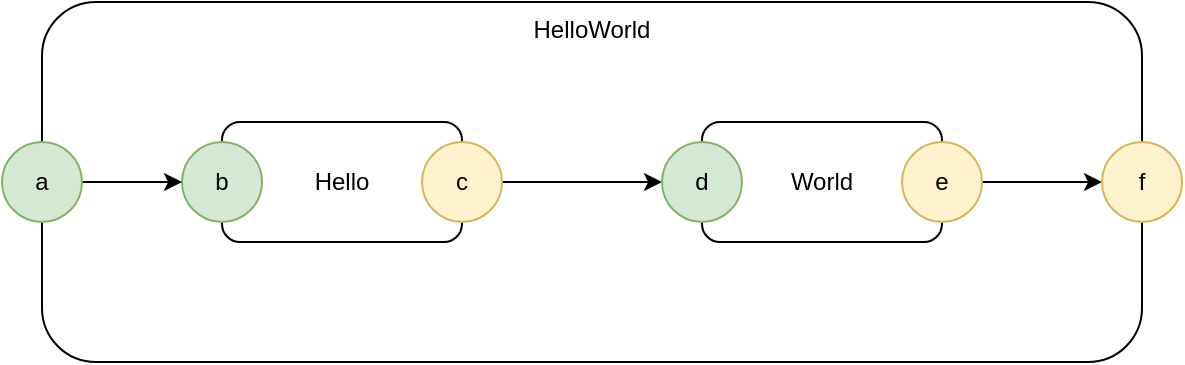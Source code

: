 <mxfile version="14.6.13" type="device" pages="7"><diagram name="Component Diagram" id="jBh9YQemzCaWs-u0Wn2M"><mxGraphModel dx="871" dy="575" grid="1" gridSize="10" guides="1" tooltips="1" connect="1" arrows="1" fold="1" page="1" pageScale="1" pageWidth="1100" pageHeight="850" math="0" shadow="0"><root><mxCell id="QEfI0CTmLn0h1sf1mjp9-0"/><mxCell id="QEfI0CTmLn0h1sf1mjp9-1" parent="QEfI0CTmLn0h1sf1mjp9-0"/><mxCell id="QEfI0CTmLn0h1sf1mjp9-2" value="HelloWorld" style="rounded=1;whiteSpace=wrap;html=1;verticalAlign=top;" vertex="1" parent="QEfI0CTmLn0h1sf1mjp9-1"><mxGeometry x="70" y="100" width="550" height="180" as="geometry"/></mxCell><mxCell id="QEfI0CTmLn0h1sf1mjp9-3" value="Hello" style="rounded=1;whiteSpace=wrap;html=1;" vertex="1" parent="QEfI0CTmLn0h1sf1mjp9-1"><mxGeometry x="160" y="160" width="120" height="60" as="geometry"/></mxCell><mxCell id="QEfI0CTmLn0h1sf1mjp9-4" value="World" style="rounded=1;whiteSpace=wrap;html=1;" vertex="1" parent="QEfI0CTmLn0h1sf1mjp9-1"><mxGeometry x="400" y="160" width="120" height="60" as="geometry"/></mxCell><mxCell id="QEfI0CTmLn0h1sf1mjp9-5" style="edgeStyle=orthogonalEdgeStyle;rounded=0;orthogonalLoop=1;jettySize=auto;html=1;exitX=1;exitY=0.5;exitDx=0;exitDy=0;entryX=0;entryY=0.5;entryDx=0;entryDy=0;" edge="1" parent="QEfI0CTmLn0h1sf1mjp9-1" source="QEfI0CTmLn0h1sf1mjp9-6" target="QEfI0CTmLn0h1sf1mjp9-7"><mxGeometry relative="1" as="geometry"/></mxCell><mxCell id="QEfI0CTmLn0h1sf1mjp9-6" value="c" style="ellipse;whiteSpace=wrap;html=1;aspect=fixed;fillColor=#fff2cc;strokeColor=#d6b656;" vertex="1" parent="QEfI0CTmLn0h1sf1mjp9-1"><mxGeometry x="260" y="170" width="40" height="40" as="geometry"/></mxCell><mxCell id="QEfI0CTmLn0h1sf1mjp9-7" value="d" style="ellipse;whiteSpace=wrap;html=1;aspect=fixed;fillColor=#d5e8d4;strokeColor=#82b366;" vertex="1" parent="QEfI0CTmLn0h1sf1mjp9-1"><mxGeometry x="380" y="170" width="40" height="40" as="geometry"/></mxCell><mxCell id="QEfI0CTmLn0h1sf1mjp9-8" value="b" style="ellipse;whiteSpace=wrap;html=1;aspect=fixed;fillColor=#d5e8d4;strokeColor=#82b366;" vertex="1" parent="QEfI0CTmLn0h1sf1mjp9-1"><mxGeometry x="140" y="170" width="40" height="40" as="geometry"/></mxCell><mxCell id="QEfI0CTmLn0h1sf1mjp9-9" style="edgeStyle=orthogonalEdgeStyle;rounded=0;orthogonalLoop=1;jettySize=auto;html=1;exitX=1;exitY=0.5;exitDx=0;exitDy=0;" edge="1" parent="QEfI0CTmLn0h1sf1mjp9-1" source="QEfI0CTmLn0h1sf1mjp9-10" target="QEfI0CTmLn0h1sf1mjp9-11"><mxGeometry relative="1" as="geometry"/></mxCell><mxCell id="QEfI0CTmLn0h1sf1mjp9-10" value="e" style="ellipse;whiteSpace=wrap;html=1;aspect=fixed;fillColor=#fff2cc;strokeColor=#d6b656;" vertex="1" parent="QEfI0CTmLn0h1sf1mjp9-1"><mxGeometry x="500" y="170" width="40" height="40" as="geometry"/></mxCell><mxCell id="QEfI0CTmLn0h1sf1mjp9-11" value="f" style="ellipse;whiteSpace=wrap;html=1;aspect=fixed;fillColor=#fff2cc;strokeColor=#d6b656;" vertex="1" parent="QEfI0CTmLn0h1sf1mjp9-1"><mxGeometry x="600" y="170" width="40" height="40" as="geometry"/></mxCell><mxCell id="QEfI0CTmLn0h1sf1mjp9-12" style="edgeStyle=orthogonalEdgeStyle;rounded=0;orthogonalLoop=1;jettySize=auto;html=1;exitX=1;exitY=0.5;exitDx=0;exitDy=0;entryX=0;entryY=0.5;entryDx=0;entryDy=0;" edge="1" parent="QEfI0CTmLn0h1sf1mjp9-1" source="QEfI0CTmLn0h1sf1mjp9-13" target="QEfI0CTmLn0h1sf1mjp9-8"><mxGeometry relative="1" as="geometry"/></mxCell><mxCell id="QEfI0CTmLn0h1sf1mjp9-13" value="a" style="ellipse;whiteSpace=wrap;html=1;aspect=fixed;fillColor=#d5e8d4;strokeColor=#82b366;" vertex="1" parent="QEfI0CTmLn0h1sf1mjp9-1"><mxGeometry x="50" y="170" width="40" height="40" as="geometry"/></mxCell></root></mxGraphModel></diagram><diagram name="Components" id="oAXtNyIDPPlXB2UhX8_F"><mxGraphModel dx="1106" dy="778" grid="1" gridSize="10" guides="1" tooltips="1" connect="1" arrows="1" fold="1" page="1" pageScale="1" pageWidth="1100" pageHeight="850" math="0" shadow="0"><root><mxCell id="EiYxctOIemzExvhJfUqL-0"/><mxCell id="EiYxctOIemzExvhJfUqL-1" parent="EiYxctOIemzExvhJfUqL-0"/><mxCell id="EiYxctOIemzExvhJfUqL-2" value="HelloWorld" style="rounded=1;whiteSpace=wrap;html=1;verticalAlign=top;" vertex="1" parent="EiYxctOIemzExvhJfUqL-1"><mxGeometry x="70" y="100" width="550" height="180" as="geometry"/></mxCell><mxCell id="EiYxctOIemzExvhJfUqL-3" value="Hello" style="rounded=1;whiteSpace=wrap;html=1;" vertex="1" parent="EiYxctOIemzExvhJfUqL-1"><mxGeometry x="160" y="160" width="120" height="60" as="geometry"/></mxCell><mxCell id="EiYxctOIemzExvhJfUqL-4" value="World" style="rounded=1;whiteSpace=wrap;html=1;" vertex="1" parent="EiYxctOIemzExvhJfUqL-1"><mxGeometry x="400" y="160" width="120" height="60" as="geometry"/></mxCell><mxCell id="EiYxctOIemzExvhJfUqL-5" style="edgeStyle=orthogonalEdgeStyle;rounded=0;orthogonalLoop=1;jettySize=auto;html=1;exitX=1;exitY=0.5;exitDx=0;exitDy=0;entryX=0;entryY=0.5;entryDx=0;entryDy=0;" edge="1" parent="EiYxctOIemzExvhJfUqL-1" source="EiYxctOIemzExvhJfUqL-6" target="EiYxctOIemzExvhJfUqL-7"><mxGeometry relative="1" as="geometry"/></mxCell><mxCell id="EiYxctOIemzExvhJfUqL-6" value="c" style="ellipse;whiteSpace=wrap;html=1;aspect=fixed;fillColor=#fff2cc;strokeColor=#d6b656;" vertex="1" parent="EiYxctOIemzExvhJfUqL-1"><mxGeometry x="260" y="170" width="40" height="40" as="geometry"/></mxCell><mxCell id="EiYxctOIemzExvhJfUqL-7" value="d" style="ellipse;whiteSpace=wrap;html=1;aspect=fixed;fillColor=#d5e8d4;strokeColor=#82b366;" vertex="1" parent="EiYxctOIemzExvhJfUqL-1"><mxGeometry x="380" y="170" width="40" height="40" as="geometry"/></mxCell><mxCell id="EiYxctOIemzExvhJfUqL-8" value="b" style="ellipse;whiteSpace=wrap;html=1;aspect=fixed;fillColor=#d5e8d4;strokeColor=#82b366;" vertex="1" parent="EiYxctOIemzExvhJfUqL-1"><mxGeometry x="140" y="170" width="40" height="40" as="geometry"/></mxCell><mxCell id="EiYxctOIemzExvhJfUqL-9" style="edgeStyle=orthogonalEdgeStyle;rounded=0;orthogonalLoop=1;jettySize=auto;html=1;exitX=1;exitY=0.5;exitDx=0;exitDy=0;" edge="1" parent="EiYxctOIemzExvhJfUqL-1" source="EiYxctOIemzExvhJfUqL-10" target="EiYxctOIemzExvhJfUqL-11"><mxGeometry relative="1" as="geometry"/></mxCell><mxCell id="EiYxctOIemzExvhJfUqL-10" value="e" style="ellipse;whiteSpace=wrap;html=1;aspect=fixed;fillColor=#fff2cc;strokeColor=#d6b656;" vertex="1" parent="EiYxctOIemzExvhJfUqL-1"><mxGeometry x="500" y="170" width="40" height="40" as="geometry"/></mxCell><mxCell id="EiYxctOIemzExvhJfUqL-11" value="f" style="ellipse;whiteSpace=wrap;html=1;aspect=fixed;fillColor=#fff2cc;strokeColor=#d6b656;" vertex="1" parent="EiYxctOIemzExvhJfUqL-1"><mxGeometry x="600" y="170" width="40" height="40" as="geometry"/></mxCell><mxCell id="EiYxctOIemzExvhJfUqL-12" style="edgeStyle=orthogonalEdgeStyle;rounded=0;orthogonalLoop=1;jettySize=auto;html=1;exitX=1;exitY=0.5;exitDx=0;exitDy=0;entryX=0;entryY=0.5;entryDx=0;entryDy=0;" edge="1" parent="EiYxctOIemzExvhJfUqL-1" source="EiYxctOIemzExvhJfUqL-13" target="EiYxctOIemzExvhJfUqL-8"><mxGeometry relative="1" as="geometry"/></mxCell><mxCell id="EiYxctOIemzExvhJfUqL-13" value="a" style="ellipse;whiteSpace=wrap;html=1;aspect=fixed;fillColor=#d5e8d4;strokeColor=#82b366;" vertex="1" parent="EiYxctOIemzExvhJfUqL-1"><mxGeometry x="50" y="170" width="40" height="40" as="geometry"/></mxCell><mxCell id="EiYxctOIemzExvhJfUqL-14" value="" style="ellipse;whiteSpace=wrap;html=1;strokeWidth=4;strokeColor=#FF0000;fillColor=none;" vertex="1" parent="EiYxctOIemzExvhJfUqL-1"><mxGeometry x="140" y="145" width="160" height="95" as="geometry"/></mxCell><mxCell id="EiYxctOIemzExvhJfUqL-15" value="" style="ellipse;whiteSpace=wrap;html=1;strokeWidth=4;strokeColor=#FF0000;fillColor=none;" vertex="1" parent="EiYxctOIemzExvhJfUqL-1"><mxGeometry x="295" y="90" width="100" height="40" as="geometry"/></mxCell><mxCell id="EiYxctOIemzExvhJfUqL-17" value="" style="ellipse;whiteSpace=wrap;html=1;strokeWidth=4;strokeColor=#FF0000;fillColor=none;" vertex="1" parent="EiYxctOIemzExvhJfUqL-1"><mxGeometry x="380" y="145" width="160" height="95" as="geometry"/></mxCell></root></mxGraphModel></diagram><diagram id="_EPLyGwvRqIORVUbEv1q" name="Connections"><mxGraphModel dx="1106" dy="778" grid="1" gridSize="10" guides="1" tooltips="1" connect="1" arrows="1" fold="1" page="1" pageScale="1" pageWidth="1100" pageHeight="850" math="0" shadow="0"><root><mxCell id="0"/><mxCell id="1" parent="0"/><mxCell id="rv3fbs4Z-_vSKPTFFqBW-1" value="HelloWorld" style="rounded=1;whiteSpace=wrap;html=1;verticalAlign=top;" parent="1" vertex="1"><mxGeometry x="70" y="100" width="550" height="180" as="geometry"/></mxCell><mxCell id="rv3fbs4Z-_vSKPTFFqBW-2" value="Hello" style="rounded=1;whiteSpace=wrap;html=1;" parent="1" vertex="1"><mxGeometry x="160" y="160" width="120" height="60" as="geometry"/></mxCell><mxCell id="rv3fbs4Z-_vSKPTFFqBW-3" value="World" style="rounded=1;whiteSpace=wrap;html=1;" parent="1" vertex="1"><mxGeometry x="400" y="160" width="120" height="60" as="geometry"/></mxCell><mxCell id="rv3fbs4Z-_vSKPTFFqBW-4" style="edgeStyle=orthogonalEdgeStyle;rounded=0;orthogonalLoop=1;jettySize=auto;html=1;exitX=1;exitY=0.5;exitDx=0;exitDy=0;entryX=0;entryY=0.5;entryDx=0;entryDy=0;" parent="1" source="rv3fbs4Z-_vSKPTFFqBW-5" target="rv3fbs4Z-_vSKPTFFqBW-6" edge="1"><mxGeometry relative="1" as="geometry"/></mxCell><mxCell id="rv3fbs4Z-_vSKPTFFqBW-5" value="c" style="ellipse;whiteSpace=wrap;html=1;aspect=fixed;fillColor=#fff2cc;strokeColor=#d6b656;" parent="1" vertex="1"><mxGeometry x="260" y="170" width="40" height="40" as="geometry"/></mxCell><mxCell id="rv3fbs4Z-_vSKPTFFqBW-6" value="d" style="ellipse;whiteSpace=wrap;html=1;aspect=fixed;fillColor=#d5e8d4;strokeColor=#82b366;" parent="1" vertex="1"><mxGeometry x="380" y="170" width="40" height="40" as="geometry"/></mxCell><mxCell id="rv3fbs4Z-_vSKPTFFqBW-7" value="b" style="ellipse;whiteSpace=wrap;html=1;aspect=fixed;fillColor=#d5e8d4;strokeColor=#82b366;" parent="1" vertex="1"><mxGeometry x="140" y="170" width="40" height="40" as="geometry"/></mxCell><mxCell id="rv3fbs4Z-_vSKPTFFqBW-8" style="edgeStyle=orthogonalEdgeStyle;rounded=0;orthogonalLoop=1;jettySize=auto;html=1;exitX=1;exitY=0.5;exitDx=0;exitDy=0;" parent="1" source="rv3fbs4Z-_vSKPTFFqBW-9" target="rv3fbs4Z-_vSKPTFFqBW-10" edge="1"><mxGeometry relative="1" as="geometry"/></mxCell><mxCell id="rv3fbs4Z-_vSKPTFFqBW-9" value="e" style="ellipse;whiteSpace=wrap;html=1;aspect=fixed;fillColor=#fff2cc;strokeColor=#d6b656;" parent="1" vertex="1"><mxGeometry x="500" y="170" width="40" height="40" as="geometry"/></mxCell><mxCell id="rv3fbs4Z-_vSKPTFFqBW-10" value="f" style="ellipse;whiteSpace=wrap;html=1;aspect=fixed;fillColor=#fff2cc;strokeColor=#d6b656;" parent="1" vertex="1"><mxGeometry x="600" y="170" width="40" height="40" as="geometry"/></mxCell><mxCell id="rv3fbs4Z-_vSKPTFFqBW-11" style="edgeStyle=orthogonalEdgeStyle;rounded=0;orthogonalLoop=1;jettySize=auto;html=1;exitX=1;exitY=0.5;exitDx=0;exitDy=0;entryX=0;entryY=0.5;entryDx=0;entryDy=0;" parent="1" source="rv3fbs4Z-_vSKPTFFqBW-12" target="rv3fbs4Z-_vSKPTFFqBW-7" edge="1"><mxGeometry relative="1" as="geometry"/></mxCell><mxCell id="rv3fbs4Z-_vSKPTFFqBW-12" value="a" style="ellipse;whiteSpace=wrap;html=1;aspect=fixed;fillColor=#d5e8d4;strokeColor=#82b366;" parent="1" vertex="1"><mxGeometry x="50" y="170" width="40" height="40" as="geometry"/></mxCell><mxCell id="C8qVLKCUQg8-iw2uEZHU-1" value="" style="ellipse;whiteSpace=wrap;html=1;strokeWidth=4;strokeColor=#FF0000;fillColor=none;" vertex="1" parent="1"><mxGeometry x="80" y="170" width="70" height="40" as="geometry"/></mxCell><mxCell id="C8qVLKCUQg8-iw2uEZHU-2" value="" style="ellipse;whiteSpace=wrap;html=1;strokeWidth=4;strokeColor=#FF0000;fillColor=none;" vertex="1" parent="1"><mxGeometry x="290" y="170" width="100" height="40" as="geometry"/></mxCell><mxCell id="C8qVLKCUQg8-iw2uEZHU-3" value="" style="ellipse;whiteSpace=wrap;html=1;strokeWidth=4;strokeColor=#FF0000;fillColor=none;" vertex="1" parent="1"><mxGeometry x="530" y="170" width="80" height="40" as="geometry"/></mxCell></root></mxGraphModel></diagram><diagram name="Self" id="MTL2y9oA_it47xt725cR"><mxGraphModel dx="1106" dy="778" grid="1" gridSize="10" guides="1" tooltips="1" connect="1" arrows="1" fold="1" page="1" pageScale="1" pageWidth="1100" pageHeight="850" math="0" shadow="0"><root><mxCell id="U99RF9zkpO9h2SryT67v-0"/><mxCell id="U99RF9zkpO9h2SryT67v-1" parent="U99RF9zkpO9h2SryT67v-0"/><mxCell id="U99RF9zkpO9h2SryT67v-2" value="HelloWorld" style="rounded=1;whiteSpace=wrap;html=1;verticalAlign=top;" vertex="1" parent="U99RF9zkpO9h2SryT67v-1"><mxGeometry x="70" y="100" width="550" height="180" as="geometry"/></mxCell><mxCell id="U99RF9zkpO9h2SryT67v-3" value="Hello" style="rounded=1;whiteSpace=wrap;html=1;" vertex="1" parent="U99RF9zkpO9h2SryT67v-1"><mxGeometry x="160" y="160" width="120" height="60" as="geometry"/></mxCell><mxCell id="U99RF9zkpO9h2SryT67v-4" value="World" style="rounded=1;whiteSpace=wrap;html=1;" vertex="1" parent="U99RF9zkpO9h2SryT67v-1"><mxGeometry x="400" y="160" width="120" height="60" as="geometry"/></mxCell><mxCell id="U99RF9zkpO9h2SryT67v-5" style="edgeStyle=orthogonalEdgeStyle;rounded=0;orthogonalLoop=1;jettySize=auto;html=1;exitX=1;exitY=0.5;exitDx=0;exitDy=0;entryX=0;entryY=0.5;entryDx=0;entryDy=0;" edge="1" parent="U99RF9zkpO9h2SryT67v-1" source="U99RF9zkpO9h2SryT67v-6" target="U99RF9zkpO9h2SryT67v-7"><mxGeometry relative="1" as="geometry"/></mxCell><mxCell id="U99RF9zkpO9h2SryT67v-6" value="c" style="ellipse;whiteSpace=wrap;html=1;aspect=fixed;fillColor=#fff2cc;strokeColor=#d6b656;" vertex="1" parent="U99RF9zkpO9h2SryT67v-1"><mxGeometry x="260" y="170" width="40" height="40" as="geometry"/></mxCell><mxCell id="U99RF9zkpO9h2SryT67v-7" value="d" style="ellipse;whiteSpace=wrap;html=1;aspect=fixed;fillColor=#d5e8d4;strokeColor=#82b366;" vertex="1" parent="U99RF9zkpO9h2SryT67v-1"><mxGeometry x="380" y="170" width="40" height="40" as="geometry"/></mxCell><mxCell id="U99RF9zkpO9h2SryT67v-8" value="b" style="ellipse;whiteSpace=wrap;html=1;aspect=fixed;fillColor=#d5e8d4;strokeColor=#82b366;" vertex="1" parent="U99RF9zkpO9h2SryT67v-1"><mxGeometry x="140" y="170" width="40" height="40" as="geometry"/></mxCell><mxCell id="U99RF9zkpO9h2SryT67v-9" style="edgeStyle=orthogonalEdgeStyle;rounded=0;orthogonalLoop=1;jettySize=auto;html=1;exitX=1;exitY=0.5;exitDx=0;exitDy=0;" edge="1" parent="U99RF9zkpO9h2SryT67v-1" source="U99RF9zkpO9h2SryT67v-10" target="U99RF9zkpO9h2SryT67v-11"><mxGeometry relative="1" as="geometry"/></mxCell><mxCell id="U99RF9zkpO9h2SryT67v-10" value="e" style="ellipse;whiteSpace=wrap;html=1;aspect=fixed;fillColor=#fff2cc;strokeColor=#d6b656;" vertex="1" parent="U99RF9zkpO9h2SryT67v-1"><mxGeometry x="500" y="170" width="40" height="40" as="geometry"/></mxCell><mxCell id="U99RF9zkpO9h2SryT67v-11" value="f" style="ellipse;whiteSpace=wrap;html=1;aspect=fixed;fillColor=#fff2cc;strokeColor=#d6b656;" vertex="1" parent="U99RF9zkpO9h2SryT67v-1"><mxGeometry x="600" y="170" width="40" height="40" as="geometry"/></mxCell><mxCell id="U99RF9zkpO9h2SryT67v-12" style="edgeStyle=orthogonalEdgeStyle;rounded=0;orthogonalLoop=1;jettySize=auto;html=1;exitX=1;exitY=0.5;exitDx=0;exitDy=0;entryX=0;entryY=0.5;entryDx=0;entryDy=0;" edge="1" parent="U99RF9zkpO9h2SryT67v-1" source="U99RF9zkpO9h2SryT67v-13" target="U99RF9zkpO9h2SryT67v-8"><mxGeometry relative="1" as="geometry"/></mxCell><mxCell id="U99RF9zkpO9h2SryT67v-13" value="a" style="ellipse;whiteSpace=wrap;html=1;aspect=fixed;fillColor=#d5e8d4;strokeColor=#82b366;" vertex="1" parent="U99RF9zkpO9h2SryT67v-1"><mxGeometry x="50" y="170" width="40" height="40" as="geometry"/></mxCell><mxCell id="U99RF9zkpO9h2SryT67v-15" value="" style="ellipse;whiteSpace=wrap;html=1;strokeWidth=4;strokeColor=#FF0000;fillColor=none;" vertex="1" parent="U99RF9zkpO9h2SryT67v-1"><mxGeometry x="295" y="90" width="100" height="40" as="geometry"/></mxCell><mxCell id="U99RF9zkpO9h2SryT67v-17" value="Self" style="text;html=1;strokeColor=none;fillColor=none;align=center;verticalAlign=middle;whiteSpace=wrap;rounded=0;fontColor=#FF0000;fontSize=24;fontStyle=2" vertex="1" parent="U99RF9zkpO9h2SryT67v-1"><mxGeometry x="370" y="70" width="40" height="20" as="geometry"/></mxCell></root></mxGraphModel></diagram><diagram name="Routing" id="ap7qMXBxuVkMRXckZOQC"><mxGraphModel dx="871" dy="575" grid="1" gridSize="10" guides="1" tooltips="1" connect="1" arrows="1" fold="1" page="1" pageScale="1" pageWidth="1100" pageHeight="850" math="0" shadow="0"><root><mxCell id="jjGTHw9xe2XWNeNnmlgv-0"/><mxCell id="jjGTHw9xe2XWNeNnmlgv-1" parent="jjGTHw9xe2XWNeNnmlgv-0"/><mxCell id="jjGTHw9xe2XWNeNnmlgv-2" value="HelloWorld" style="rounded=1;whiteSpace=wrap;html=1;verticalAlign=top;" vertex="1" parent="jjGTHw9xe2XWNeNnmlgv-1"><mxGeometry x="70" y="100" width="550" height="180" as="geometry"/></mxCell><mxCell id="jjGTHw9xe2XWNeNnmlgv-3" value="Hello" style="rounded=1;whiteSpace=wrap;html=1;" vertex="1" parent="jjGTHw9xe2XWNeNnmlgv-1"><mxGeometry x="160" y="160" width="120" height="60" as="geometry"/></mxCell><mxCell id="jjGTHw9xe2XWNeNnmlgv-4" value="World" style="rounded=1;whiteSpace=wrap;html=1;" vertex="1" parent="jjGTHw9xe2XWNeNnmlgv-1"><mxGeometry x="400" y="160" width="120" height="60" as="geometry"/></mxCell><mxCell id="jjGTHw9xe2XWNeNnmlgv-5" style="edgeStyle=orthogonalEdgeStyle;rounded=0;orthogonalLoop=1;jettySize=auto;html=1;exitX=1;exitY=0.5;exitDx=0;exitDy=0;entryX=0;entryY=0.5;entryDx=0;entryDy=0;" edge="1" parent="jjGTHw9xe2XWNeNnmlgv-1" source="jjGTHw9xe2XWNeNnmlgv-6" target="jjGTHw9xe2XWNeNnmlgv-7"><mxGeometry relative="1" as="geometry"/></mxCell><mxCell id="jjGTHw9xe2XWNeNnmlgv-6" value="c" style="ellipse;whiteSpace=wrap;html=1;aspect=fixed;fillColor=#fff2cc;strokeColor=#d6b656;" vertex="1" parent="jjGTHw9xe2XWNeNnmlgv-1"><mxGeometry x="260" y="170" width="40" height="40" as="geometry"/></mxCell><mxCell id="jjGTHw9xe2XWNeNnmlgv-7" value="d" style="ellipse;whiteSpace=wrap;html=1;aspect=fixed;fillColor=#d5e8d4;strokeColor=#82b366;" vertex="1" parent="jjGTHw9xe2XWNeNnmlgv-1"><mxGeometry x="380" y="170" width="40" height="40" as="geometry"/></mxCell><mxCell id="jjGTHw9xe2XWNeNnmlgv-8" value="b" style="ellipse;whiteSpace=wrap;html=1;aspect=fixed;fillColor=#d5e8d4;strokeColor=#82b366;" vertex="1" parent="jjGTHw9xe2XWNeNnmlgv-1"><mxGeometry x="140" y="170" width="40" height="40" as="geometry"/></mxCell><mxCell id="jjGTHw9xe2XWNeNnmlgv-9" style="edgeStyle=orthogonalEdgeStyle;rounded=0;orthogonalLoop=1;jettySize=auto;html=1;exitX=1;exitY=0.5;exitDx=0;exitDy=0;" edge="1" parent="jjGTHw9xe2XWNeNnmlgv-1" source="jjGTHw9xe2XWNeNnmlgv-10" target="jjGTHw9xe2XWNeNnmlgv-11"><mxGeometry relative="1" as="geometry"/></mxCell><mxCell id="jjGTHw9xe2XWNeNnmlgv-10" value="e" style="ellipse;whiteSpace=wrap;html=1;aspect=fixed;fillColor=#fff2cc;strokeColor=#d6b656;" vertex="1" parent="jjGTHw9xe2XWNeNnmlgv-1"><mxGeometry x="500" y="170" width="40" height="40" as="geometry"/></mxCell><mxCell id="jjGTHw9xe2XWNeNnmlgv-11" value="f" style="ellipse;whiteSpace=wrap;html=1;aspect=fixed;fillColor=#fff2cc;strokeColor=#d6b656;" vertex="1" parent="jjGTHw9xe2XWNeNnmlgv-1"><mxGeometry x="600" y="170" width="40" height="40" as="geometry"/></mxCell><mxCell id="jjGTHw9xe2XWNeNnmlgv-12" style="edgeStyle=orthogonalEdgeStyle;rounded=0;orthogonalLoop=1;jettySize=auto;html=1;exitX=1;exitY=0.5;exitDx=0;exitDy=0;entryX=0;entryY=0.5;entryDx=0;entryDy=0;" edge="1" parent="jjGTHw9xe2XWNeNnmlgv-1" source="jjGTHw9xe2XWNeNnmlgv-13" target="jjGTHw9xe2XWNeNnmlgv-8"><mxGeometry relative="1" as="geometry"/></mxCell><mxCell id="jjGTHw9xe2XWNeNnmlgv-13" value="a" style="ellipse;whiteSpace=wrap;html=1;aspect=fixed;fillColor=#d5e8d4;strokeColor=#82b366;" vertex="1" parent="jjGTHw9xe2XWNeNnmlgv-1"><mxGeometry x="50" y="170" width="40" height="40" as="geometry"/></mxCell><mxCell id="jjGTHw9xe2XWNeNnmlgv-16" value="" style="ellipse;whiteSpace=wrap;html=1;strokeWidth=4;strokeColor=#FF0000;fillColor=none;" vertex="1" parent="jjGTHw9xe2XWNeNnmlgv-1"><mxGeometry x="65" y="170" width="100" height="40" as="geometry"/></mxCell><mxCell id="jjGTHw9xe2XWNeNnmlgv-17" value="Down" style="text;html=1;strokeColor=none;fillColor=none;align=center;verticalAlign=middle;whiteSpace=wrap;rounded=0;fontColor=#FF0000;fontSize=24;fontStyle=2" vertex="1" parent="jjGTHw9xe2XWNeNnmlgv-1"><mxGeometry x="140" y="150" width="40" height="20" as="geometry"/></mxCell><mxCell id="jjGTHw9xe2XWNeNnmlgv-18" value="" style="ellipse;whiteSpace=wrap;html=1;strokeWidth=4;strokeColor=#FF0000;fillColor=none;" vertex="1" parent="jjGTHw9xe2XWNeNnmlgv-1"><mxGeometry x="287.5" y="170" width="100" height="40" as="geometry"/></mxCell><mxCell id="jjGTHw9xe2XWNeNnmlgv-19" value="Route" style="text;html=1;strokeColor=none;fillColor=none;align=center;verticalAlign=middle;whiteSpace=wrap;rounded=0;fontColor=#FF0000;fontSize=24;fontStyle=2" vertex="1" parent="jjGTHw9xe2XWNeNnmlgv-1"><mxGeometry x="362.5" y="150" width="40" height="20" as="geometry"/></mxCell><mxCell id="jjGTHw9xe2XWNeNnmlgv-20" value="" style="ellipse;whiteSpace=wrap;html=1;strokeWidth=4;strokeColor=#FF0000;fillColor=none;" vertex="1" parent="jjGTHw9xe2XWNeNnmlgv-1"><mxGeometry x="530" y="170" width="80" height="40" as="geometry"/></mxCell><mxCell id="jjGTHw9xe2XWNeNnmlgv-21" value="Up" style="text;html=1;strokeColor=none;fillColor=none;align=center;verticalAlign=middle;whiteSpace=wrap;rounded=0;fontColor=#FF0000;fontSize=24;fontStyle=2" vertex="1" parent="jjGTHw9xe2XWNeNnmlgv-1"><mxGeometry x="595" y="150" width="40" height="20" as="geometry"/></mxCell></root></mxGraphModel></diagram><diagram name="Container Owns Routing Map" id="fRZDAuZs0tkm6uGXKJSY"><mxGraphModel dx="871" dy="575" grid="1" gridSize="10" guides="1" tooltips="1" connect="1" arrows="1" fold="1" page="1" pageScale="1" pageWidth="1100" pageHeight="850" math="0" shadow="0"><root><mxCell id="NGDMkUvwBbAaxJvyyvSo-0"/><mxCell id="NGDMkUvwBbAaxJvyyvSo-1" parent="NGDMkUvwBbAaxJvyyvSo-0"/><mxCell id="NGDMkUvwBbAaxJvyyvSo-2" value="HelloWorld" style="rounded=1;whiteSpace=wrap;html=1;verticalAlign=top;" vertex="1" parent="NGDMkUvwBbAaxJvyyvSo-1"><mxGeometry x="70" y="100" width="550" height="180" as="geometry"/></mxCell><mxCell id="NGDMkUvwBbAaxJvyyvSo-5" style="edgeStyle=orthogonalEdgeStyle;rounded=0;orthogonalLoop=1;jettySize=auto;html=1;exitX=1;exitY=0.5;exitDx=0;exitDy=0;entryX=0;entryY=0.5;entryDx=0;entryDy=0;" edge="1" parent="NGDMkUvwBbAaxJvyyvSo-1"><mxGeometry relative="1" as="geometry"><mxPoint x="300" y="190" as="sourcePoint"/><mxPoint x="380" y="190" as="targetPoint"/></mxGeometry></mxCell><mxCell id="NGDMkUvwBbAaxJvyyvSo-9" style="edgeStyle=orthogonalEdgeStyle;rounded=0;orthogonalLoop=1;jettySize=auto;html=1;exitX=1;exitY=0.5;exitDx=0;exitDy=0;" edge="1" parent="NGDMkUvwBbAaxJvyyvSo-1"><mxGeometry relative="1" as="geometry"><mxPoint x="540" y="190" as="sourcePoint"/><mxPoint x="600" y="190" as="targetPoint"/></mxGeometry></mxCell><mxCell id="NGDMkUvwBbAaxJvyyvSo-12" style="edgeStyle=orthogonalEdgeStyle;rounded=0;orthogonalLoop=1;jettySize=auto;html=1;exitX=1;exitY=0.5;exitDx=0;exitDy=0;entryX=0;entryY=0.5;entryDx=0;entryDy=0;" edge="1" parent="NGDMkUvwBbAaxJvyyvSo-1"><mxGeometry relative="1" as="geometry"><mxPoint x="90" y="190" as="sourcePoint"/><mxPoint x="140" y="190" as="targetPoint"/></mxGeometry></mxCell></root></mxGraphModel></diagram><diagram name="Internal Naming" id="VHPxT37OuQ5WMUo1bdni"><mxGraphModel dx="871" dy="353" grid="1" gridSize="10" guides="1" tooltips="1" connect="1" arrows="1" fold="1" page="1" pageScale="1" pageWidth="1100" pageHeight="850" math="0" shadow="0"><root><mxCell id="pqYfEgl5ODWIh1ijYBrk-0"/><mxCell id="pqYfEgl5ODWIh1ijYBrk-1" parent="pqYfEgl5ODWIh1ijYBrk-0"/><mxCell id="pqYfEgl5ODWIh1ijYBrk-2" value="HelloWorld" style="rounded=1;whiteSpace=wrap;html=1;verticalAlign=top;textOpacity=50;opacity=50;" vertex="1" parent="pqYfEgl5ODWIh1ijYBrk-1"><mxGeometry x="70" y="100" width="550" height="180" as="geometry"/></mxCell><mxCell id="pqYfEgl5ODWIh1ijYBrk-3" value="Hello" style="rounded=1;whiteSpace=wrap;html=1;textOpacity=50;opacity=50;" vertex="1" parent="pqYfEgl5ODWIh1ijYBrk-1"><mxGeometry x="160" y="160" width="120" height="60" as="geometry"/></mxCell><mxCell id="pqYfEgl5ODWIh1ijYBrk-4" value="World" style="rounded=1;whiteSpace=wrap;html=1;textOpacity=50;opacity=50;" vertex="1" parent="pqYfEgl5ODWIh1ijYBrk-1"><mxGeometry x="400" y="160" width="120" height="60" as="geometry"/></mxCell><mxCell id="pqYfEgl5ODWIh1ijYBrk-5" style="edgeStyle=orthogonalEdgeStyle;rounded=0;orthogonalLoop=1;jettySize=auto;html=1;exitX=1;exitY=0.5;exitDx=0;exitDy=0;entryX=0;entryY=0.5;entryDx=0;entryDy=0;textOpacity=50;opacity=50;" edge="1" parent="pqYfEgl5ODWIh1ijYBrk-1" source="pqYfEgl5ODWIh1ijYBrk-6" target="pqYfEgl5ODWIh1ijYBrk-7"><mxGeometry relative="1" as="geometry"/></mxCell><mxCell id="pqYfEgl5ODWIh1ijYBrk-6" value="c" style="ellipse;whiteSpace=wrap;html=1;aspect=fixed;fillColor=#fff2cc;strokeColor=#d6b656;textOpacity=50;opacity=50;" vertex="1" parent="pqYfEgl5ODWIh1ijYBrk-1"><mxGeometry x="260" y="170" width="40" height="40" as="geometry"/></mxCell><mxCell id="pqYfEgl5ODWIh1ijYBrk-7" value="d" style="ellipse;whiteSpace=wrap;html=1;aspect=fixed;fillColor=#d5e8d4;strokeColor=#82b366;textOpacity=50;opacity=50;" vertex="1" parent="pqYfEgl5ODWIh1ijYBrk-1"><mxGeometry x="380" y="170" width="40" height="40" as="geometry"/></mxCell><mxCell id="pqYfEgl5ODWIh1ijYBrk-8" value="b" style="ellipse;whiteSpace=wrap;html=1;aspect=fixed;fillColor=#d5e8d4;strokeColor=#82b366;textOpacity=50;opacity=50;" vertex="1" parent="pqYfEgl5ODWIh1ijYBrk-1"><mxGeometry x="140" y="170" width="40" height="40" as="geometry"/></mxCell><mxCell id="pqYfEgl5ODWIh1ijYBrk-9" style="edgeStyle=orthogonalEdgeStyle;rounded=0;orthogonalLoop=1;jettySize=auto;html=1;exitX=1;exitY=0.5;exitDx=0;exitDy=0;textOpacity=50;opacity=50;" edge="1" parent="pqYfEgl5ODWIh1ijYBrk-1" source="pqYfEgl5ODWIh1ijYBrk-10" target="pqYfEgl5ODWIh1ijYBrk-11"><mxGeometry relative="1" as="geometry"/></mxCell><mxCell id="pqYfEgl5ODWIh1ijYBrk-10" value="e" style="ellipse;whiteSpace=wrap;html=1;aspect=fixed;fillColor=#fff2cc;strokeColor=#d6b656;textOpacity=50;opacity=50;" vertex="1" parent="pqYfEgl5ODWIh1ijYBrk-1"><mxGeometry x="500" y="170" width="40" height="40" as="geometry"/></mxCell><mxCell id="pqYfEgl5ODWIh1ijYBrk-11" value="f" style="ellipse;whiteSpace=wrap;html=1;aspect=fixed;fillColor=#fff2cc;strokeColor=#d6b656;textOpacity=50;opacity=50;" vertex="1" parent="pqYfEgl5ODWIh1ijYBrk-1"><mxGeometry x="600" y="170" width="40" height="40" as="geometry"/></mxCell><mxCell id="pqYfEgl5ODWIh1ijYBrk-12" style="edgeStyle=orthogonalEdgeStyle;rounded=0;orthogonalLoop=1;jettySize=auto;html=1;exitX=1;exitY=0.5;exitDx=0;exitDy=0;entryX=0;entryY=0.5;entryDx=0;entryDy=0;textOpacity=50;opacity=50;" edge="1" parent="pqYfEgl5ODWIh1ijYBrk-1" source="pqYfEgl5ODWIh1ijYBrk-13" target="pqYfEgl5ODWIh1ijYBrk-8"><mxGeometry relative="1" as="geometry"/></mxCell><mxCell id="pqYfEgl5ODWIh1ijYBrk-13" value="a" style="ellipse;whiteSpace=wrap;html=1;aspect=fixed;fillColor=#d5e8d4;strokeColor=#82b366;textOpacity=50;opacity=50;" vertex="1" parent="pqYfEgl5ODWIh1ijYBrk-1"><mxGeometry x="50" y="170" width="40" height="40" as="geometry"/></mxCell><mxCell id="pqYfEgl5ODWIh1ijYBrk-16" value="" style="ellipse;whiteSpace=wrap;html=1;strokeWidth=4;strokeColor=#FF0000;fillColor=none;" vertex="1" parent="pqYfEgl5ODWIh1ijYBrk-1"><mxGeometry x="300" y="90" width="100" height="40" as="geometry"/></mxCell><mxCell id="pqYfEgl5ODWIh1ijYBrk-17" value="cell_6" style="text;html=1;strokeColor=none;fillColor=none;align=center;verticalAlign=middle;whiteSpace=wrap;rounded=0;fontColor=#FF0000;fontSize=24;fontStyle=2" vertex="1" parent="pqYfEgl5ODWIh1ijYBrk-1"><mxGeometry x="375" y="70" width="40" height="20" as="geometry"/></mxCell><mxCell id="pqYfEgl5ODWIh1ijYBrk-20" value="" style="ellipse;whiteSpace=wrap;html=1;strokeWidth=4;strokeColor=#FF0000;fillColor=none;" vertex="1" parent="pqYfEgl5ODWIh1ijYBrk-1"><mxGeometry x="170" y="170" width="100" height="40" as="geometry"/></mxCell><mxCell id="pqYfEgl5ODWIh1ijYBrk-21" value="cell_7" style="text;html=1;strokeColor=none;fillColor=none;align=center;verticalAlign=middle;whiteSpace=wrap;rounded=0;fontColor=#FF0000;fontSize=24;fontStyle=2" vertex="1" parent="pqYfEgl5ODWIh1ijYBrk-1"><mxGeometry x="245" y="150" width="40" height="20" as="geometry"/></mxCell><mxCell id="pqYfEgl5ODWIh1ijYBrk-22" value="" style="ellipse;whiteSpace=wrap;html=1;strokeWidth=4;strokeColor=#FF0000;fillColor=none;" vertex="1" parent="pqYfEgl5ODWIh1ijYBrk-1"><mxGeometry x="410" y="170" width="100" height="40" as="geometry"/></mxCell><mxCell id="pqYfEgl5ODWIh1ijYBrk-23" value="cell_8" style="text;html=1;strokeColor=none;fillColor=none;align=center;verticalAlign=middle;whiteSpace=wrap;rounded=0;fontColor=#FF0000;fontSize=24;fontStyle=2" vertex="1" parent="pqYfEgl5ODWIh1ijYBrk-1"><mxGeometry x="485" y="150" width="40" height="20" as="geometry"/></mxCell></root></mxGraphModel></diagram></mxfile>